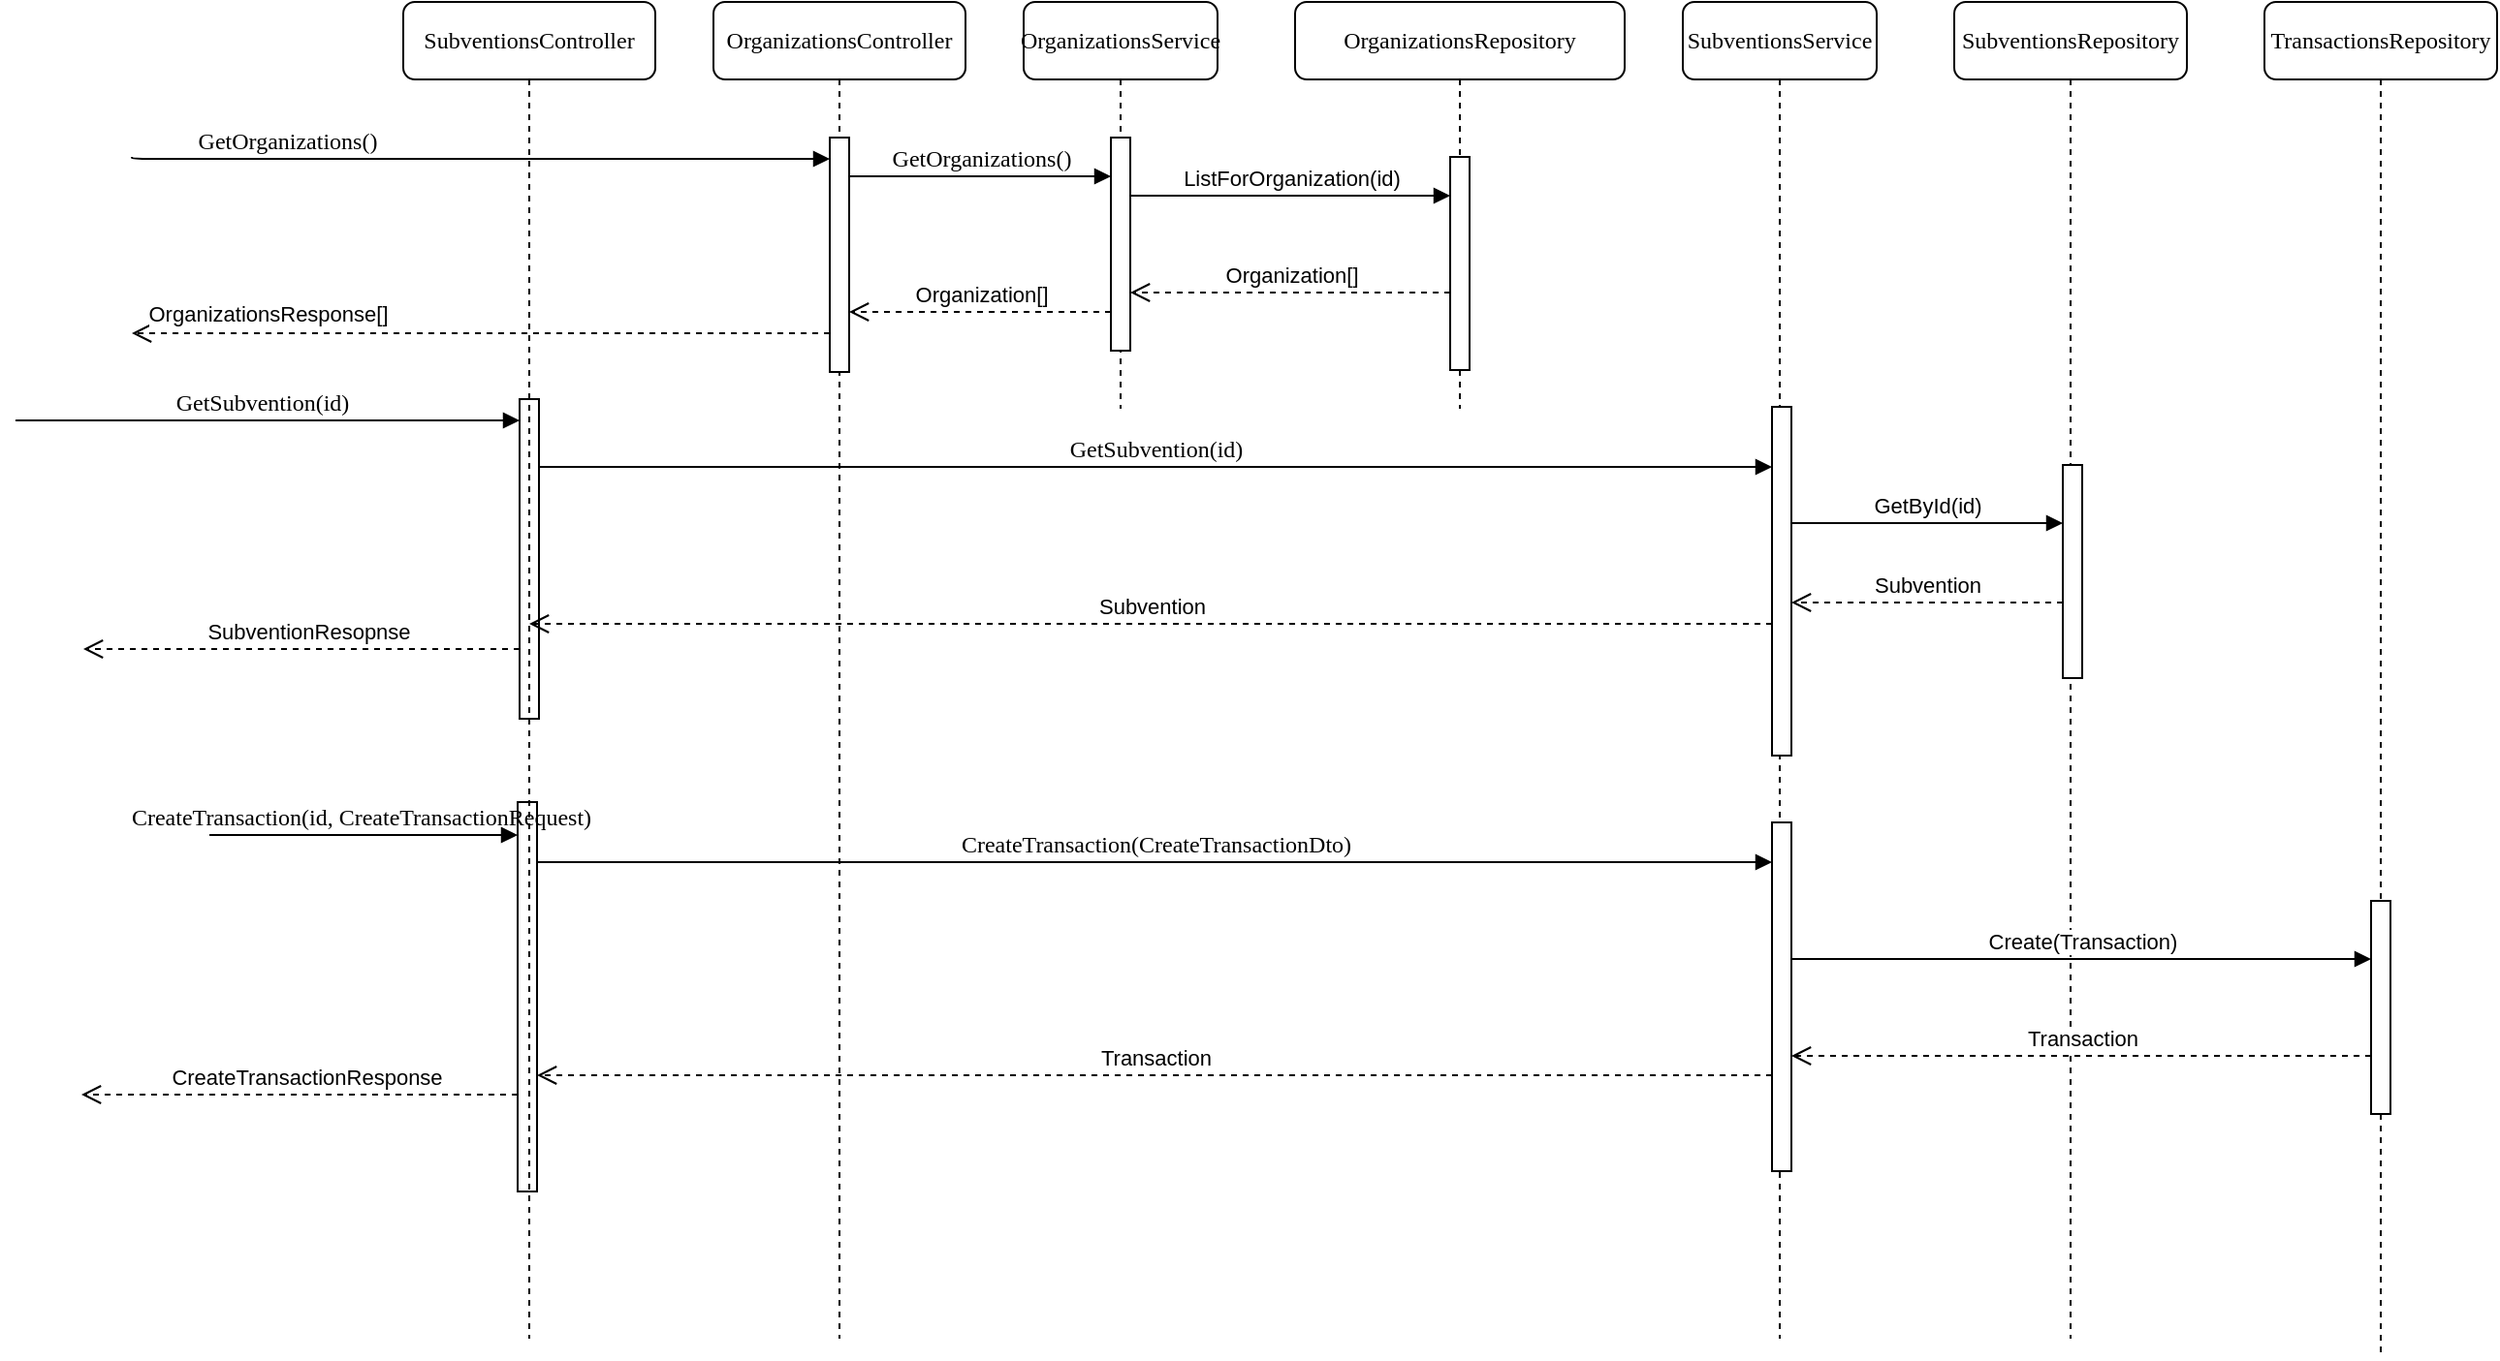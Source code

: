 <mxfile version="20.6.2" type="device"><diagram name="Page-1" id="13e1069c-82ec-6db2-03f1-153e76fe0fe0"><mxGraphModel dx="2457" dy="912" grid="1" gridSize="10" guides="1" tooltips="1" connect="1" arrows="1" fold="1" page="1" pageScale="1" pageWidth="1100" pageHeight="850" background="none" math="0" shadow="0"><root><mxCell id="0"/><mxCell id="1" parent="0"/><mxCell id="ADyDP7f4Ykb1Ss2NBZc3-1" value="&lt;div&gt;OrganizationsController&lt;/div&gt;" style="shape=umlLifeline;perimeter=lifelinePerimeter;whiteSpace=wrap;html=1;container=1;collapsible=0;recursiveResize=0;outlineConnect=0;rounded=1;shadow=0;comic=0;labelBackgroundColor=none;strokeWidth=1;fontFamily=Verdana;fontSize=12;align=center;" parent="1" vertex="1"><mxGeometry x="310" y="500" width="130" height="690" as="geometry"/></mxCell><mxCell id="ADyDP7f4Ykb1Ss2NBZc3-2" value="" style="html=1;points=[];perimeter=orthogonalPerimeter;rounded=0;shadow=0;comic=0;labelBackgroundColor=none;strokeWidth=1;fontFamily=Verdana;fontSize=12;align=center;" parent="ADyDP7f4Ykb1Ss2NBZc3-1" vertex="1"><mxGeometry x="-101" y="413" width="10" height="201" as="geometry"/></mxCell><mxCell id="ADyDP7f4Ykb1Ss2NBZc3-3" value="" style="html=1;points=[];perimeter=orthogonalPerimeter;rounded=0;shadow=0;comic=0;labelBackgroundColor=none;strokeWidth=1;fontFamily=Verdana;fontSize=12;align=center;" parent="ADyDP7f4Ykb1Ss2NBZc3-1" vertex="1"><mxGeometry x="60" y="70" width="10" height="121" as="geometry"/></mxCell><mxCell id="ADyDP7f4Ykb1Ss2NBZc3-4" value="GetOrganizations()" style="html=1;verticalAlign=bottom;endArrow=block;labelBackgroundColor=none;fontFamily=Verdana;fontSize=12;edgeStyle=elbowEdgeStyle;elbow=vertical;" parent="ADyDP7f4Ykb1Ss2NBZc3-1" target="ADyDP7f4Ykb1Ss2NBZc3-3" edge="1"><mxGeometry x="-0.551" relative="1" as="geometry"><mxPoint x="-300" y="80" as="sourcePoint"/><Array as="points"><mxPoint x="-80" y="81"/><mxPoint x="-140" y="241"/><mxPoint x="-20" y="401"/><mxPoint x="-20" y="231"/><mxPoint x="-20" y="241"/></Array><mxPoint as="offset"/></mxGeometry></mxCell><mxCell id="ADyDP7f4Ykb1Ss2NBZc3-5" value="OrganizationsResponse[]" style="html=1;verticalAlign=bottom;endArrow=open;dashed=1;endSize=8;rounded=0;" parent="ADyDP7f4Ykb1Ss2NBZc3-1" edge="1"><mxGeometry x="0.611" y="-1" relative="1" as="geometry"><mxPoint x="60" y="171" as="sourcePoint"/><mxPoint x="-300" y="171" as="targetPoint"/><Array as="points"><mxPoint x="-20" y="171"/><mxPoint x="-80" y="171"/></Array><mxPoint as="offset"/></mxGeometry></mxCell><mxCell id="ADyDP7f4Ykb1Ss2NBZc3-6" value="SubventionsService" style="shape=umlLifeline;perimeter=lifelinePerimeter;whiteSpace=wrap;html=1;container=1;collapsible=0;recursiveResize=0;outlineConnect=0;rounded=1;shadow=0;comic=0;labelBackgroundColor=none;strokeWidth=1;fontFamily=Verdana;fontSize=12;align=center;" parent="1" vertex="1"><mxGeometry x="810" y="500" width="100" height="690" as="geometry"/></mxCell><mxCell id="ADyDP7f4Ykb1Ss2NBZc3-39" value="" style="html=1;points=[];perimeter=orthogonalPerimeter;rounded=0;shadow=0;comic=0;labelBackgroundColor=none;strokeWidth=1;fontFamily=Verdana;fontSize=12;align=center;" parent="ADyDP7f4Ykb1Ss2NBZc3-6" vertex="1"><mxGeometry x="46" y="423.5" width="10" height="180" as="geometry"/></mxCell><mxCell id="ADyDP7f4Ykb1Ss2NBZc3-8" value="SubventionsRepository" style="shape=umlLifeline;perimeter=lifelinePerimeter;whiteSpace=wrap;html=1;container=1;collapsible=0;recursiveResize=0;outlineConnect=0;rounded=1;shadow=0;comic=0;labelBackgroundColor=none;strokeWidth=1;fontFamily=Verdana;fontSize=12;align=center;" parent="1" vertex="1"><mxGeometry x="950" y="500" width="120" height="690" as="geometry"/></mxCell><mxCell id="ADyDP7f4Ykb1Ss2NBZc3-10" value="CreateTransaction(id, CreateTransactionRequest)" style="html=1;verticalAlign=bottom;endArrow=block;labelBackgroundColor=none;fontFamily=Verdana;fontSize=12;edgeStyle=elbowEdgeStyle;elbow=vertical;" parent="1" target="ADyDP7f4Ykb1Ss2NBZc3-2" edge="1"><mxGeometry x="-0.023" relative="1" as="geometry"><mxPoint x="50" y="930" as="sourcePoint"/><Array as="points"><mxPoint x="150" y="930"/><mxPoint x="230" y="924"/><mxPoint x="170" y="1084"/><mxPoint x="290" y="1244"/><mxPoint x="290" y="1074"/><mxPoint x="290" y="1084"/></Array><mxPoint as="offset"/></mxGeometry></mxCell><mxCell id="ADyDP7f4Ykb1Ss2NBZc3-11" value="CreateTransaction(CreateTransactionDto)" style="html=1;verticalAlign=bottom;endArrow=block;labelBackgroundColor=none;fontFamily=Verdana;fontSize=12;edgeStyle=elbowEdgeStyle;elbow=vertical;" parent="1" source="ADyDP7f4Ykb1Ss2NBZc3-2" edge="1"><mxGeometry relative="1" as="geometry"><mxPoint x="360" y="934" as="sourcePoint"/><Array as="points"><mxPoint x="460" y="944"/></Array><mxPoint x="856" y="944.0" as="targetPoint"/></mxGeometry></mxCell><mxCell id="ADyDP7f4Ykb1Ss2NBZc3-14" value="Transaction" style="html=1;verticalAlign=bottom;endArrow=open;dashed=1;endSize=8;rounded=0;" parent="1" target="ADyDP7f4Ykb1Ss2NBZc3-2" edge="1"><mxGeometry relative="1" as="geometry"><mxPoint x="856" y="1054" as="sourcePoint"/><mxPoint x="300" y="1084" as="targetPoint"/><Array as="points"><mxPoint x="470" y="1054"/></Array></mxGeometry></mxCell><mxCell id="ADyDP7f4Ykb1Ss2NBZc3-15" value="CreateTransactionResponse" style="html=1;verticalAlign=bottom;endArrow=open;dashed=1;endSize=8;rounded=0;" parent="1" source="ADyDP7f4Ykb1Ss2NBZc3-2" edge="1"><mxGeometry x="-0.025" relative="1" as="geometry"><mxPoint x="219" y="1084" as="sourcePoint"/><mxPoint x="-16" y="1064" as="targetPoint"/><Array as="points"><mxPoint x="129" y="1064"/></Array><mxPoint as="offset"/></mxGeometry></mxCell><mxCell id="ADyDP7f4Ykb1Ss2NBZc3-16" value="&lt;div&gt;OrganizationsRepository&lt;/div&gt;" style="shape=umlLifeline;perimeter=lifelinePerimeter;whiteSpace=wrap;html=1;container=1;collapsible=0;recursiveResize=0;outlineConnect=0;rounded=1;shadow=0;comic=0;labelBackgroundColor=none;strokeWidth=1;fontFamily=Verdana;fontSize=12;align=center;" parent="1" vertex="1"><mxGeometry x="610" y="500" width="170" height="210" as="geometry"/></mxCell><mxCell id="ADyDP7f4Ykb1Ss2NBZc3-17" value="" style="html=1;points=[];perimeter=orthogonalPerimeter;" parent="ADyDP7f4Ykb1Ss2NBZc3-16" vertex="1"><mxGeometry x="80" y="80" width="10" height="110" as="geometry"/></mxCell><mxCell id="ADyDP7f4Ykb1Ss2NBZc3-18" value="OrganizationsService" style="shape=umlLifeline;perimeter=lifelinePerimeter;whiteSpace=wrap;html=1;container=1;collapsible=0;recursiveResize=0;outlineConnect=0;rounded=1;shadow=0;comic=0;labelBackgroundColor=none;strokeWidth=1;fontFamily=Verdana;fontSize=12;align=center;" parent="1" vertex="1"><mxGeometry x="470" y="500" width="100" height="210" as="geometry"/></mxCell><mxCell id="ADyDP7f4Ykb1Ss2NBZc3-19" value="" style="html=1;points=[];perimeter=orthogonalPerimeter;rounded=0;shadow=0;comic=0;labelBackgroundColor=none;strokeWidth=1;fontFamily=Verdana;fontSize=12;align=center;" parent="ADyDP7f4Ykb1Ss2NBZc3-18" vertex="1"><mxGeometry x="45" y="70" width="10" height="110" as="geometry"/></mxCell><mxCell id="ADyDP7f4Ykb1Ss2NBZc3-20" value="ListForOrganization(id)" style="html=1;verticalAlign=bottom;endArrow=block;rounded=0;" parent="ADyDP7f4Ykb1Ss2NBZc3-18" target="ADyDP7f4Ykb1Ss2NBZc3-17" edge="1"><mxGeometry relative="1" as="geometry"><mxPoint x="55" y="100" as="sourcePoint"/><Array as="points"/><mxPoint x="225" y="100" as="targetPoint"/></mxGeometry></mxCell><mxCell id="ADyDP7f4Ykb1Ss2NBZc3-21" value="Organization[]" style="html=1;verticalAlign=bottom;endArrow=open;dashed=1;endSize=8;rounded=0;" parent="ADyDP7f4Ykb1Ss2NBZc3-18" source="ADyDP7f4Ykb1Ss2NBZc3-17" edge="1"><mxGeometry relative="1" as="geometry"><mxPoint x="55" y="150" as="targetPoint"/><Array as="points"><mxPoint x="210" y="150"/></Array><mxPoint x="225" y="150" as="sourcePoint"/></mxGeometry></mxCell><mxCell id="ADyDP7f4Ykb1Ss2NBZc3-22" value="GetOrganizations()" style="html=1;verticalAlign=bottom;endArrow=block;labelBackgroundColor=none;fontFamily=Verdana;fontSize=12;edgeStyle=elbowEdgeStyle;elbow=vertical;" parent="1" source="ADyDP7f4Ykb1Ss2NBZc3-3" target="ADyDP7f4Ykb1Ss2NBZc3-19" edge="1"><mxGeometry relative="1" as="geometry"><mxPoint x="390" y="786" as="sourcePoint"/><Array as="points"><mxPoint x="460" y="590"/></Array><mxPoint x="865" y="786" as="targetPoint"/></mxGeometry></mxCell><mxCell id="ADyDP7f4Ykb1Ss2NBZc3-23" value="Organization[]" style="html=1;verticalAlign=bottom;endArrow=open;dashed=1;endSize=8;rounded=0;" parent="1" source="ADyDP7f4Ykb1Ss2NBZc3-19" target="ADyDP7f4Ykb1Ss2NBZc3-3" edge="1"><mxGeometry relative="1" as="geometry"><mxPoint x="535" y="660" as="targetPoint"/><Array as="points"><mxPoint x="470" y="660"/></Array><mxPoint x="700" y="660" as="sourcePoint"/></mxGeometry></mxCell><mxCell id="ADyDP7f4Ykb1Ss2NBZc3-24" value="" style="html=1;points=[];perimeter=orthogonalPerimeter;rounded=0;shadow=0;comic=0;labelBackgroundColor=none;strokeWidth=1;fontFamily=Verdana;fontSize=12;align=center;" parent="1" vertex="1"><mxGeometry x="856" y="709" width="10" height="180" as="geometry"/></mxCell><mxCell id="ADyDP7f4Ykb1Ss2NBZc3-25" value="" style="html=1;points=[];perimeter=orthogonalPerimeter;" parent="1" vertex="1"><mxGeometry x="1006" y="739" width="10" height="110" as="geometry"/></mxCell><mxCell id="ADyDP7f4Ykb1Ss2NBZc3-26" value="GetById(id)" style="html=1;verticalAlign=bottom;endArrow=block;rounded=0;" parent="1" source="ADyDP7f4Ykb1Ss2NBZc3-24" target="ADyDP7f4Ykb1Ss2NBZc3-25" edge="1"><mxGeometry relative="1" as="geometry"><mxPoint x="711" y="719" as="sourcePoint"/><Array as="points"><mxPoint x="1001" y="769"/></Array></mxGeometry></mxCell><mxCell id="ADyDP7f4Ykb1Ss2NBZc3-27" value="Subvention" style="html=1;verticalAlign=bottom;endArrow=open;dashed=1;endSize=8;rounded=0;" parent="1" edge="1"><mxGeometry relative="1" as="geometry"><mxPoint x="866" y="810" as="targetPoint"/><Array as="points"><mxPoint x="1000" y="810"/></Array><mxPoint x="1006" y="810" as="sourcePoint"/></mxGeometry></mxCell><mxCell id="ADyDP7f4Ykb1Ss2NBZc3-28" value="" style="html=1;points=[];perimeter=orthogonalPerimeter;rounded=0;shadow=0;comic=0;labelBackgroundColor=none;strokeWidth=1;fontFamily=Verdana;fontSize=12;align=center;" parent="1" vertex="1"><mxGeometry x="210" y="705" width="10" height="165" as="geometry"/></mxCell><mxCell id="ADyDP7f4Ykb1Ss2NBZc3-29" value="GetSubvention(id)" style="html=1;verticalAlign=bottom;endArrow=block;labelBackgroundColor=none;fontFamily=Verdana;fontSize=12;edgeStyle=elbowEdgeStyle;elbow=vertical;" parent="1" target="ADyDP7f4Ykb1Ss2NBZc3-28" edge="1"><mxGeometry x="-0.023" relative="1" as="geometry"><mxPoint x="-50" y="716.0" as="sourcePoint"/><Array as="points"><mxPoint x="70" y="716"/><mxPoint x="10" y="876"/><mxPoint x="130" y="1036"/><mxPoint x="130" y="866"/><mxPoint x="130" y="876"/></Array><mxPoint as="offset"/></mxGeometry></mxCell><mxCell id="ADyDP7f4Ykb1Ss2NBZc3-30" value="&lt;div&gt;SubventionResopnse&lt;/div&gt;" style="html=1;verticalAlign=bottom;endArrow=open;dashed=1;endSize=8;rounded=0;" parent="1" edge="1"><mxGeometry x="-0.025" relative="1" as="geometry"><mxPoint x="210.0" y="834" as="sourcePoint"/><mxPoint x="-15" y="834.0" as="targetPoint"/><Array as="points"><mxPoint x="130" y="834"/></Array><mxPoint as="offset"/></mxGeometry></mxCell><mxCell id="ADyDP7f4Ykb1Ss2NBZc3-31" value="GetSubvention(id)" style="html=1;verticalAlign=bottom;endArrow=block;labelBackgroundColor=none;fontFamily=Verdana;fontSize=12;edgeStyle=elbowEdgeStyle;elbow=vertical;" parent="1" source="ADyDP7f4Ykb1Ss2NBZc3-28" target="ADyDP7f4Ykb1Ss2NBZc3-24" edge="1"><mxGeometry relative="1" as="geometry"><mxPoint x="391" y="740.0" as="sourcePoint"/><Array as="points"><mxPoint x="471" y="740"/></Array><mxPoint x="866" y="740.0" as="targetPoint"/></mxGeometry></mxCell><mxCell id="ADyDP7f4Ykb1Ss2NBZc3-32" value="Subvention" style="html=1;verticalAlign=bottom;endArrow=open;dashed=1;endSize=8;rounded=0;" parent="1" edge="1" target="pr_1TdIpUpU_bK8-nMuY-1"><mxGeometry relative="1" as="geometry"><mxPoint x="856" y="821" as="sourcePoint"/><mxPoint x="381.0" y="821" as="targetPoint"/><Array as="points"><mxPoint x="471" y="821"/></Array></mxGeometry></mxCell><mxCell id="ADyDP7f4Ykb1Ss2NBZc3-35" value="TransactionsRepository" style="shape=umlLifeline;perimeter=lifelinePerimeter;whiteSpace=wrap;html=1;container=1;collapsible=0;recursiveResize=0;outlineConnect=0;rounded=1;shadow=0;comic=0;labelBackgroundColor=none;strokeWidth=1;fontFamily=Verdana;fontSize=12;align=center;" parent="1" vertex="1"><mxGeometry x="1110" y="500" width="120" height="700" as="geometry"/></mxCell><mxCell id="ADyDP7f4Ykb1Ss2NBZc3-36" value="" style="html=1;points=[];perimeter=orthogonalPerimeter;" parent="ADyDP7f4Ykb1Ss2NBZc3-35" vertex="1"><mxGeometry x="55" y="464" width="10" height="110" as="geometry"/></mxCell><mxCell id="ADyDP7f4Ykb1Ss2NBZc3-37" value="Create(Transaction)" style="html=1;verticalAlign=bottom;endArrow=block;rounded=0;" parent="1" target="ADyDP7f4Ykb1Ss2NBZc3-36" edge="1"><mxGeometry relative="1" as="geometry"><mxPoint x="866" y="994" as="sourcePoint"/><Array as="points"><mxPoint x="1040" y="994"/></Array></mxGeometry></mxCell><mxCell id="ADyDP7f4Ykb1Ss2NBZc3-38" value="Transaction" style="html=1;verticalAlign=bottom;endArrow=open;dashed=1;endSize=8;rounded=0;" parent="1" source="ADyDP7f4Ykb1Ss2NBZc3-36" edge="1"><mxGeometry relative="1" as="geometry"><mxPoint x="866" y="1044" as="targetPoint"/><Array as="points"><mxPoint x="1070" y="1044"/></Array><mxPoint as="offset"/></mxGeometry></mxCell><mxCell id="pr_1TdIpUpU_bK8-nMuY-1" value="SubventionsController" style="shape=umlLifeline;perimeter=lifelinePerimeter;whiteSpace=wrap;html=1;container=1;collapsible=0;recursiveResize=0;outlineConnect=0;rounded=1;shadow=0;comic=0;labelBackgroundColor=none;strokeWidth=1;fontFamily=Verdana;fontSize=12;align=center;" vertex="1" parent="1"><mxGeometry x="150" y="500" width="130" height="690" as="geometry"/></mxCell></root></mxGraphModel></diagram></mxfile>
